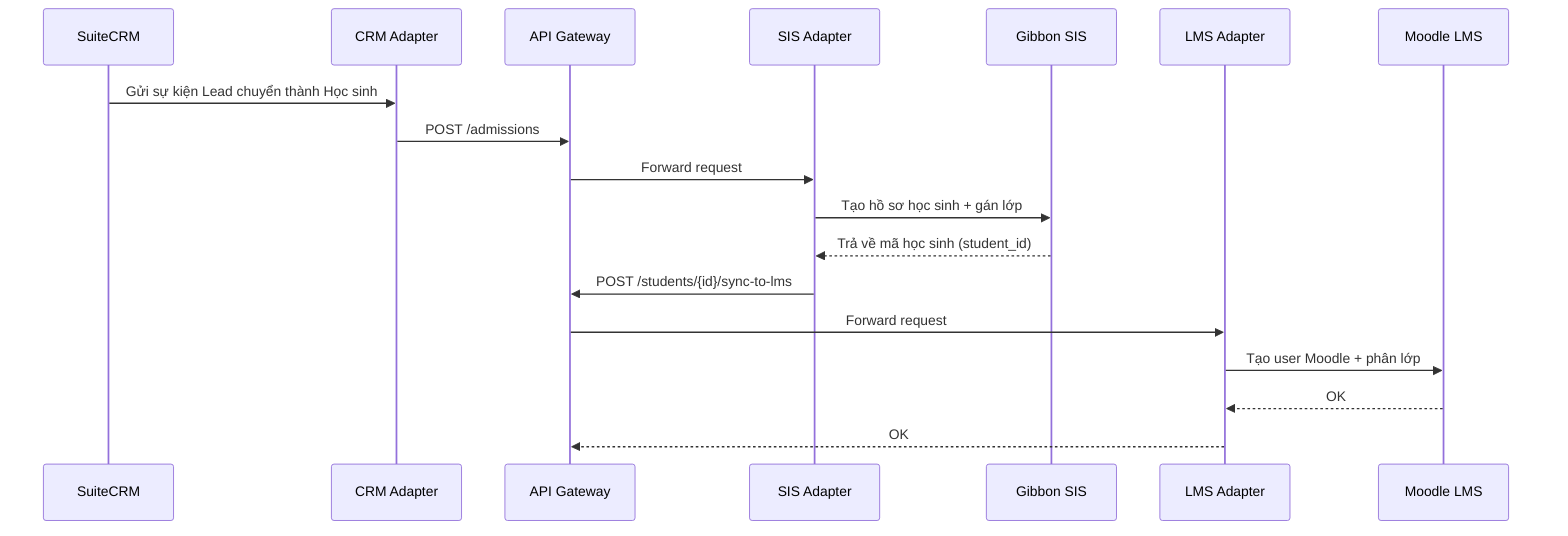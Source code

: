 sequenceDiagram
  participant CRM as SuiteCRM
  participant CRMA as CRM Adapter
  participant Gateway as API Gateway
  participant SISA as SIS Adapter
  participant SIS as Gibbon SIS
  participant LMSA as LMS Adapter
  participant LMS as Moodle LMS

  CRM->>CRMA: Gửi sự kiện Lead chuyển thành Học sinh
  CRMA->>Gateway: POST /admissions
  Gateway->>SISA: Forward request

  SISA->>SIS: Tạo hồ sơ học sinh + gán lớp
  SIS-->>SISA: Trả về mã học sinh (student_id)
  SISA->>Gateway: POST /students/{id}/sync-to-lms
  Gateway->>LMSA: Forward request
  LMSA->>LMS: Tạo user Moodle + phân lớp

  LMS-->>LMSA: OK
  LMSA-->>Gateway: OK